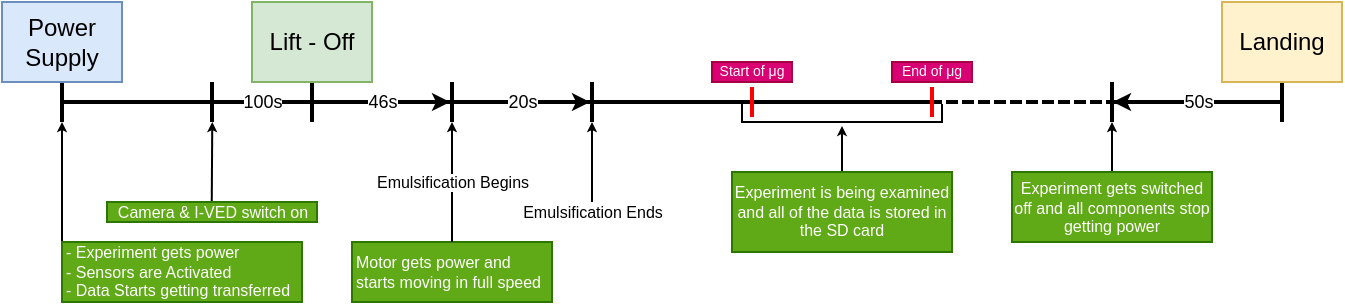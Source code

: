 <mxfile version="22.0.3" type="device">
  <diagram name="Page-1" id="2VcOVKi9R_V6PnWzOqlD">
    <mxGraphModel dx="683" dy="402" grid="1" gridSize="10" guides="1" tooltips="1" connect="1" arrows="1" fold="1" page="1" pageScale="1" pageWidth="1600" pageHeight="1200" math="0" shadow="0">
      <root>
        <mxCell id="0" />
        <mxCell id="1" parent="0" />
        <mxCell id="-e8rjCK4itFoFX_eNIQl-2" value="" style="shape=crossbar;whiteSpace=wrap;html=1;rounded=1;strokeWidth=2;" parent="1" vertex="1">
          <mxGeometry x="400" y="390" width="610" height="20" as="geometry" />
        </mxCell>
        <mxCell id="-e8rjCK4itFoFX_eNIQl-5" value="" style="line;strokeWidth=2;direction=south;html=1;perimeter=backbonePerimeter;points=[];outlineConnect=0;" parent="1" vertex="1">
          <mxGeometry x="520" y="390" width="10" height="20" as="geometry" />
        </mxCell>
        <mxCell id="-e8rjCK4itFoFX_eNIQl-6" value="Lift - Off" style="text;html=1;strokeColor=#82b366;fillColor=#d5e8d4;align=center;verticalAlign=middle;whiteSpace=wrap;rounded=0;" parent="1" vertex="1">
          <mxGeometry x="495" y="350" width="60" height="40" as="geometry" />
        </mxCell>
        <mxCell id="-e8rjCK4itFoFX_eNIQl-7" value="Landing" style="text;html=1;strokeColor=#d6b656;fillColor=#fff2cc;align=center;verticalAlign=middle;whiteSpace=wrap;rounded=0;" parent="1" vertex="1">
          <mxGeometry x="980" y="350" width="60" height="40" as="geometry" />
        </mxCell>
        <mxCell id="-e8rjCK4itFoFX_eNIQl-8" value="Power Supply" style="text;html=1;strokeColor=#6c8ebf;fillColor=#dae8fc;align=center;verticalAlign=middle;whiteSpace=wrap;rounded=0;" parent="1" vertex="1">
          <mxGeometry x="370" y="350" width="60" height="40" as="geometry" />
        </mxCell>
        <mxCell id="-e8rjCK4itFoFX_eNIQl-11" style="rounded=0;orthogonalLoop=1;jettySize=auto;html=1;endSize=2;" parent="1" edge="1">
          <mxGeometry relative="1" as="geometry">
            <mxPoint x="475.13" y="410" as="targetPoint" />
            <mxPoint x="474.88" y="450" as="sourcePoint" />
          </mxGeometry>
        </mxCell>
        <mxCell id="-e8rjCK4itFoFX_eNIQl-10" value="&lt;span style=&quot;font-size: 8px; background-color: initial;&quot;&gt;Camera &amp;amp; I-VED switch on&lt;/span&gt;" style="text;html=1;strokeColor=#2D7600;fillColor=#60a917;align=center;verticalAlign=middle;whiteSpace=wrap;rounded=0;fontColor=#ffffff;fontSize=8;spacing=2;" parent="1" vertex="1">
          <mxGeometry x="422.5" y="450" width="105" height="10" as="geometry" />
        </mxCell>
        <mxCell id="-e8rjCK4itFoFX_eNIQl-15" style="edgeStyle=orthogonalEdgeStyle;rounded=0;orthogonalLoop=1;jettySize=auto;html=1;entryX=0;entryY=1;entryDx=0;entryDy=0;entryPerimeter=0;endSize=2;" parent="1" source="-e8rjCK4itFoFX_eNIQl-14" target="-e8rjCK4itFoFX_eNIQl-2" edge="1">
          <mxGeometry relative="1" as="geometry">
            <mxPoint x="410" y="420" as="targetPoint" />
            <Array as="points">
              <mxPoint x="400" y="470" />
              <mxPoint x="400" y="470" />
            </Array>
          </mxGeometry>
        </mxCell>
        <mxCell id="-e8rjCK4itFoFX_eNIQl-14" value="&lt;span style=&quot;font-size: 8px; background-color: initial;&quot;&gt;- Experiment gets power&lt;br&gt;- Sensors are Activated&lt;br&gt;- Data Starts getting transferred&lt;br&gt;&lt;/span&gt;" style="text;html=1;strokeColor=#2D7600;fillColor=#60a917;align=left;verticalAlign=middle;whiteSpace=wrap;rounded=0;fontColor=#ffffff;fontSize=8;spacing=2;" parent="1" vertex="1">
          <mxGeometry x="400" y="470" width="120" height="30" as="geometry" />
        </mxCell>
        <mxCell id="-e8rjCK4itFoFX_eNIQl-16" value="" style="line;strokeWidth=2;direction=south;html=1;perimeter=backbonePerimeter;points=[];outlineConnect=0;" parent="1" vertex="1">
          <mxGeometry x="590" y="390" width="10" height="20" as="geometry" />
        </mxCell>
        <mxCell id="-e8rjCK4itFoFX_eNIQl-17" value="" style="line;strokeWidth=2;direction=south;html=1;perimeter=backbonePerimeter;points=[];outlineConnect=0;" parent="1" vertex="1">
          <mxGeometry x="660" y="390" width="10" height="20" as="geometry" />
        </mxCell>
        <mxCell id="-e8rjCK4itFoFX_eNIQl-18" value="" style="line;strokeWidth=2;direction=south;html=1;perimeter=backbonePerimeter;points=[];outlineConnect=0;fillStyle=solid;fillColor=none;strokeColor=#ff0000;" parent="1" vertex="1">
          <mxGeometry x="740" y="392.5" width="10" height="15" as="geometry" />
        </mxCell>
        <mxCell id="-e8rjCK4itFoFX_eNIQl-19" value="" style="line;strokeWidth=2;direction=south;html=1;perimeter=backbonePerimeter;points=[];outlineConnect=0;fillStyle=solid;fillColor=none;strokeColor=#ff0000;" parent="1" vertex="1">
          <mxGeometry x="830" y="392.5" width="10" height="15" as="geometry" />
        </mxCell>
        <mxCell id="-e8rjCK4itFoFX_eNIQl-24" value="Start of μg" style="text;html=1;strokeColor=#A50040;fillColor=#d80073;align=center;verticalAlign=middle;whiteSpace=wrap;rounded=0;fontColor=#ffffff;fontSize=7;" parent="1" vertex="1">
          <mxGeometry x="725" y="380" width="40" height="10" as="geometry" />
        </mxCell>
        <mxCell id="-e8rjCK4itFoFX_eNIQl-25" value="End of μg" style="text;html=1;strokeColor=#A50040;fillColor=#d80073;align=center;verticalAlign=middle;whiteSpace=wrap;rounded=0;fontColor=#ffffff;fontSize=7;" parent="1" vertex="1">
          <mxGeometry x="815" y="380" width="40" height="10" as="geometry" />
        </mxCell>
        <mxCell id="-e8rjCK4itFoFX_eNIQl-27" value="" style="endArrow=classic;html=1;rounded=0;" parent="1" source="-e8rjCK4itFoFX_eNIQl-5" target="-e8rjCK4itFoFX_eNIQl-16" edge="1">
          <mxGeometry relative="1" as="geometry">
            <mxPoint x="580" y="410" as="sourcePoint" />
            <mxPoint x="610" y="420" as="targetPoint" />
          </mxGeometry>
        </mxCell>
        <mxCell id="-e8rjCK4itFoFX_eNIQl-28" value="46s" style="edgeLabel;resizable=0;html=1;align=center;verticalAlign=middle;fontSize=9;" parent="-e8rjCK4itFoFX_eNIQl-27" connectable="0" vertex="1">
          <mxGeometry relative="1" as="geometry" />
        </mxCell>
        <mxCell id="-e8rjCK4itFoFX_eNIQl-29" value="" style="endArrow=classic;html=1;rounded=0;" parent="1" source="-e8rjCK4itFoFX_eNIQl-16" target="-e8rjCK4itFoFX_eNIQl-17" edge="1">
          <mxGeometry relative="1" as="geometry">
            <mxPoint x="592" y="430" as="sourcePoint" />
            <mxPoint x="660" y="430" as="targetPoint" />
          </mxGeometry>
        </mxCell>
        <mxCell id="-e8rjCK4itFoFX_eNIQl-30" value="20s" style="edgeLabel;resizable=0;html=1;align=center;verticalAlign=middle;fontSize=9;" parent="-e8rjCK4itFoFX_eNIQl-29" connectable="0" vertex="1">
          <mxGeometry relative="1" as="geometry" />
        </mxCell>
        <mxCell id="-e8rjCK4itFoFX_eNIQl-31" value="" style="shape=partialRectangle;whiteSpace=wrap;html=1;bottom=1;right=1;left=1;top=0;fillColor=none;routingCenterX=-0.5;" parent="1" vertex="1">
          <mxGeometry x="740" y="400" width="100" height="10" as="geometry" />
        </mxCell>
        <mxCell id="-e8rjCK4itFoFX_eNIQl-32" value="&lt;span style=&quot;font-size: 8px; background-color: initial;&quot;&gt;Motor gets power and starts moving in full speed&lt;br&gt;&lt;/span&gt;" style="text;html=1;strokeColor=#2D7600;fillColor=#60a917;align=left;verticalAlign=middle;whiteSpace=wrap;rounded=0;fontColor=#ffffff;fontSize=8;spacing=2;" parent="1" vertex="1">
          <mxGeometry x="545" y="470" width="100" height="30" as="geometry" />
        </mxCell>
        <mxCell id="-e8rjCK4itFoFX_eNIQl-34" value="" style="endArrow=classic;html=1;rounded=0;exitX=0.5;exitY=0;exitDx=0;exitDy=0;endSize=2;" parent="1" source="-e8rjCK4itFoFX_eNIQl-32" edge="1">
          <mxGeometry relative="1" as="geometry">
            <mxPoint x="620" y="450" as="sourcePoint" />
            <mxPoint x="595" y="410" as="targetPoint" />
          </mxGeometry>
        </mxCell>
        <mxCell id="-e8rjCK4itFoFX_eNIQl-35" value="Emulsification Begins" style="edgeLabel;resizable=0;html=1;align=center;verticalAlign=middle;fontSize=8;" parent="-e8rjCK4itFoFX_eNIQl-34" connectable="0" vertex="1">
          <mxGeometry relative="1" as="geometry" />
        </mxCell>
        <mxCell id="-e8rjCK4itFoFX_eNIQl-37" value="" style="endArrow=classic;html=1;rounded=0;endSize=2;exitX=0.5;exitY=0;exitDx=0;exitDy=0;" parent="1" source="-e8rjCK4itFoFX_eNIQl-39" edge="1">
          <mxGeometry relative="1" as="geometry">
            <mxPoint x="665" y="430" as="sourcePoint" />
            <mxPoint x="665" y="410" as="targetPoint" />
          </mxGeometry>
        </mxCell>
        <mxCell id="-e8rjCK4itFoFX_eNIQl-39" value="Emulsification Ends" style="text;html=1;strokeColor=none;fillColor=none;align=center;verticalAlign=middle;whiteSpace=wrap;rounded=0;fontSize=8;" parent="1" vertex="1">
          <mxGeometry x="627.5" y="450" width="75" height="10" as="geometry" />
        </mxCell>
        <mxCell id="-e8rjCK4itFoFX_eNIQl-41" style="edgeStyle=orthogonalEdgeStyle;rounded=0;orthogonalLoop=1;jettySize=auto;html=1;entryX=0.5;entryY=1.196;entryDx=0;entryDy=0;entryPerimeter=0;endSize=2;" parent="1" source="-e8rjCK4itFoFX_eNIQl-40" target="-e8rjCK4itFoFX_eNIQl-31" edge="1">
          <mxGeometry relative="1" as="geometry" />
        </mxCell>
        <mxCell id="-e8rjCK4itFoFX_eNIQl-40" value="&lt;span style=&quot;font-size: 8px; background-color: initial;&quot;&gt;Experiment is being examined and all of the data is stored in the SD card&lt;br&gt;&lt;/span&gt;" style="text;html=1;strokeColor=#2D7600;fillColor=#60a917;align=center;verticalAlign=middle;whiteSpace=wrap;rounded=0;fontColor=#ffffff;fontSize=8;spacing=2;" parent="1" vertex="1">
          <mxGeometry x="735" y="435" width="110" height="40" as="geometry" />
        </mxCell>
        <mxCell id="-e8rjCK4itFoFX_eNIQl-42" value="" style="endArrow=classic;html=1;rounded=0;exitX=1;exitY=0.5;exitDx=0;exitDy=0;exitPerimeter=0;" parent="1" source="-e8rjCK4itFoFX_eNIQl-2" target="-e8rjCK4itFoFX_eNIQl-45" edge="1">
          <mxGeometry relative="1" as="geometry">
            <mxPoint x="890" y="454.68" as="sourcePoint" />
            <mxPoint x="959" y="454.68" as="targetPoint" />
          </mxGeometry>
        </mxCell>
        <mxCell id="-e8rjCK4itFoFX_eNIQl-43" value="50s" style="edgeLabel;resizable=0;html=1;align=center;verticalAlign=middle;fontSize=9;" parent="-e8rjCK4itFoFX_eNIQl-42" connectable="0" vertex="1">
          <mxGeometry relative="1" as="geometry" />
        </mxCell>
        <mxCell id="-e8rjCK4itFoFX_eNIQl-45" value="" style="line;strokeWidth=2;direction=south;html=1;perimeter=backbonePerimeter;points=[];outlineConnect=0;" parent="1" vertex="1">
          <mxGeometry x="920" y="390" width="10" height="20" as="geometry" />
        </mxCell>
        <mxCell id="-e8rjCK4itFoFX_eNIQl-47" style="edgeStyle=orthogonalEdgeStyle;rounded=0;orthogonalLoop=1;jettySize=auto;html=1;endSize=2;" parent="1" source="-e8rjCK4itFoFX_eNIQl-46" edge="1">
          <mxGeometry relative="1" as="geometry">
            <mxPoint x="925" y="410" as="targetPoint" />
          </mxGeometry>
        </mxCell>
        <mxCell id="-e8rjCK4itFoFX_eNIQl-46" value="&lt;span style=&quot;font-size: 8px; background-color: initial;&quot;&gt;Experiment gets switched off and all components stop getting power&lt;br&gt;&lt;/span&gt;" style="text;html=1;strokeColor=#2D7600;fillColor=#60a917;align=center;verticalAlign=middle;whiteSpace=wrap;rounded=0;fontColor=#ffffff;fontSize=8;spacing=2;" parent="1" vertex="1">
          <mxGeometry x="875" y="435" width="100" height="35" as="geometry" />
        </mxCell>
        <mxCell id="-e8rjCK4itFoFX_eNIQl-48" value="" style="endArrow=none;dashed=1;html=1;dashPattern=1 3;strokeWidth=2;rounded=0;exitX=1;exitY=0;exitDx=0;exitDy=0;strokeColor=#ffffff;" parent="1" source="-e8rjCK4itFoFX_eNIQl-31" target="-e8rjCK4itFoFX_eNIQl-45" edge="1">
          <mxGeometry width="50" height="50" relative="1" as="geometry">
            <mxPoint x="850" y="430" as="sourcePoint" />
            <mxPoint x="900" y="380" as="targetPoint" />
          </mxGeometry>
        </mxCell>
        <mxCell id="ESKXEvP2TaBz5CKdsAhM-1" value="" style="line;strokeWidth=2;direction=south;html=1;perimeter=backbonePerimeter;points=[];outlineConnect=0;" vertex="1" parent="1">
          <mxGeometry x="470" y="390" width="10" height="20" as="geometry" />
        </mxCell>
        <mxCell id="ESKXEvP2TaBz5CKdsAhM-2" value="100s" style="edgeLabel;resizable=0;html=1;align=center;verticalAlign=middle;fontSize=9;" connectable="0" vertex="1" parent="1">
          <mxGeometry x="500" y="400" as="geometry" />
        </mxCell>
      </root>
    </mxGraphModel>
  </diagram>
</mxfile>
